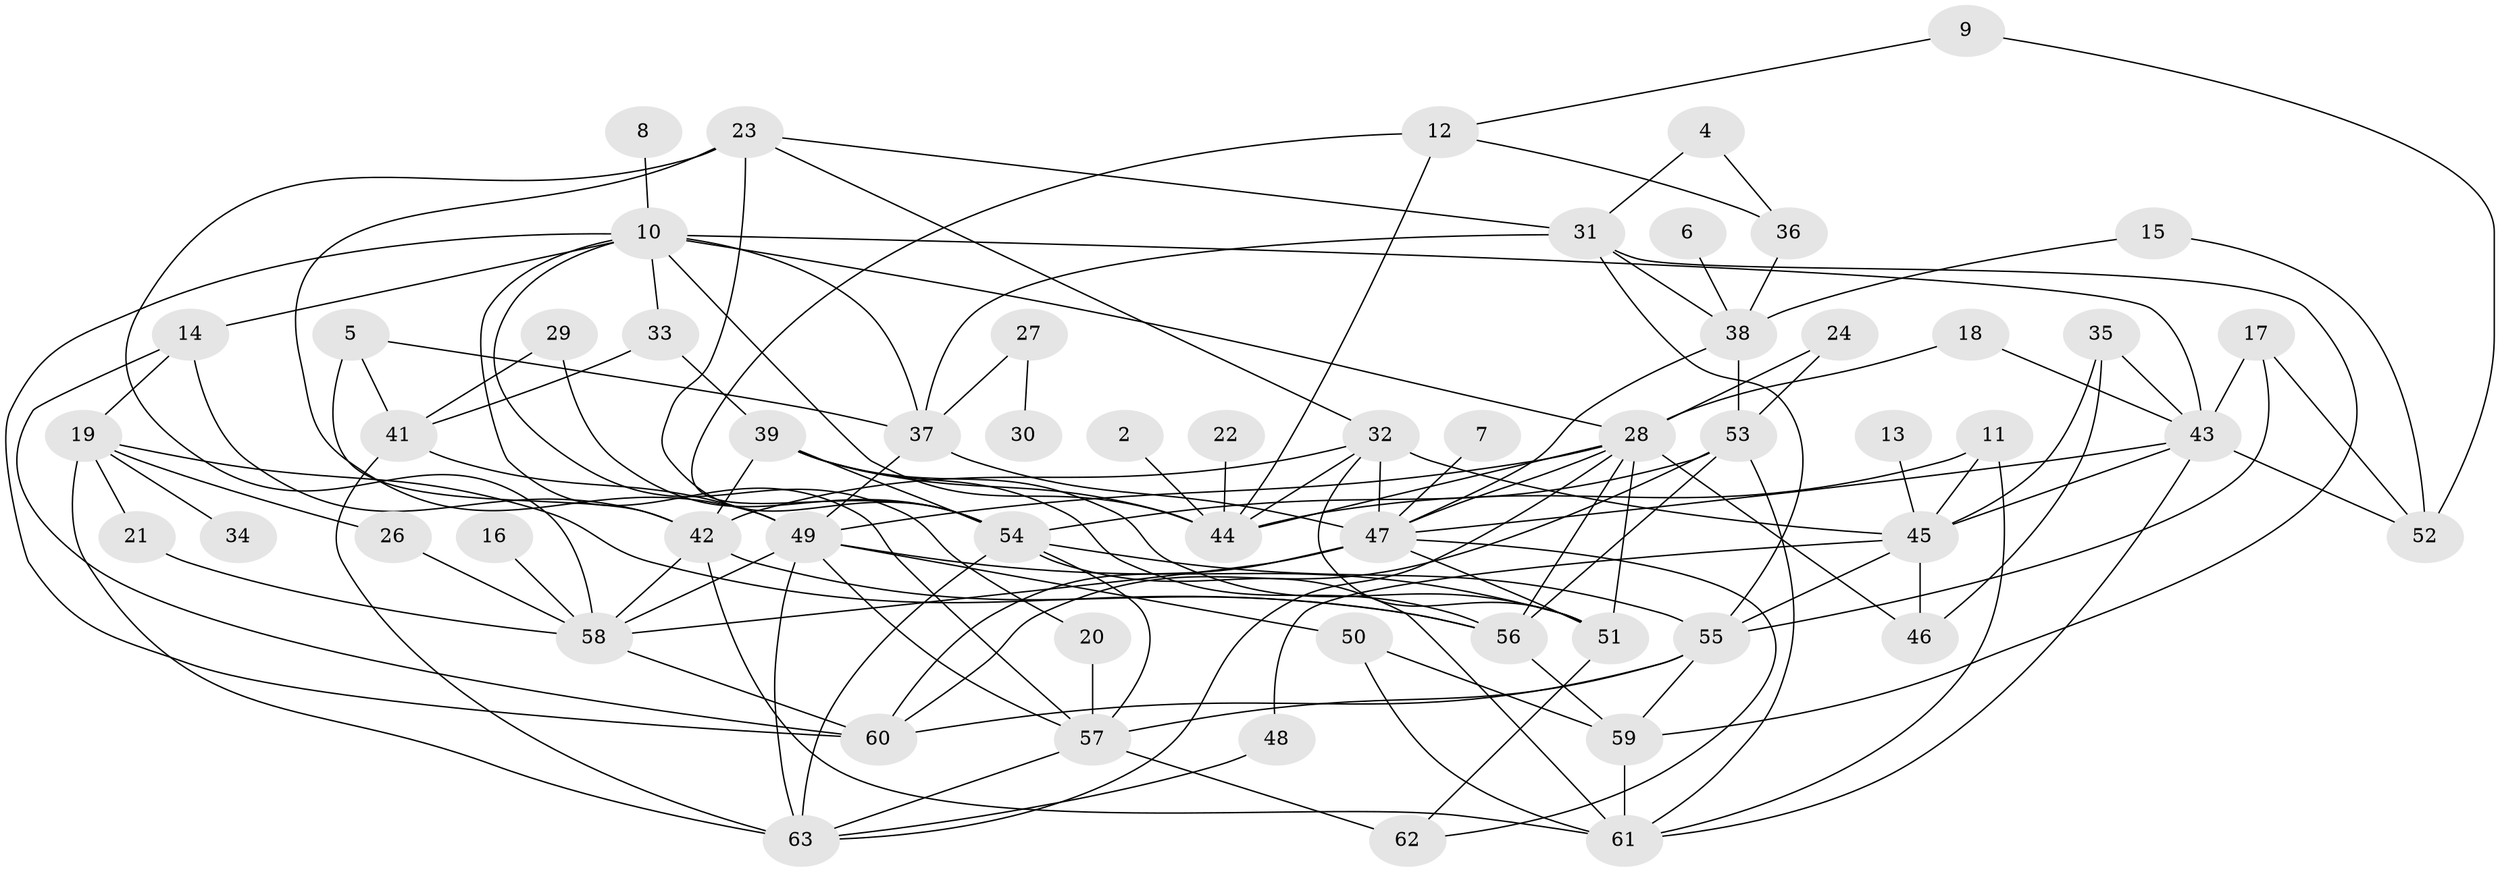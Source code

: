 // original degree distribution, {2: 0.1984126984126984, 0: 0.031746031746031744, 7: 0.015873015873015872, 6: 0.07142857142857142, 3: 0.2777777777777778, 4: 0.15873015873015872, 1: 0.11904761904761904, 5: 0.12698412698412698}
// Generated by graph-tools (version 1.1) at 2025/49/03/09/25 03:49:11]
// undirected, 59 vertices, 130 edges
graph export_dot {
graph [start="1"]
  node [color=gray90,style=filled];
  2;
  4;
  5;
  6;
  7;
  8;
  9;
  10;
  11;
  12;
  13;
  14;
  15;
  16;
  17;
  18;
  19;
  20;
  21;
  22;
  23;
  24;
  26;
  27;
  28;
  29;
  30;
  31;
  32;
  33;
  34;
  35;
  36;
  37;
  38;
  39;
  41;
  42;
  43;
  44;
  45;
  46;
  47;
  48;
  49;
  50;
  51;
  52;
  53;
  54;
  55;
  56;
  57;
  58;
  59;
  60;
  61;
  62;
  63;
  2 -- 44 [weight=1.0];
  4 -- 31 [weight=1.0];
  4 -- 36 [weight=1.0];
  5 -- 37 [weight=1.0];
  5 -- 41 [weight=1.0];
  5 -- 42 [weight=1.0];
  6 -- 38 [weight=1.0];
  7 -- 47 [weight=1.0];
  8 -- 10 [weight=1.0];
  9 -- 12 [weight=1.0];
  9 -- 52 [weight=1.0];
  10 -- 14 [weight=1.0];
  10 -- 20 [weight=1.0];
  10 -- 28 [weight=1.0];
  10 -- 33 [weight=1.0];
  10 -- 37 [weight=1.0];
  10 -- 43 [weight=1.0];
  10 -- 44 [weight=1.0];
  10 -- 57 [weight=1.0];
  10 -- 60 [weight=1.0];
  11 -- 44 [weight=1.0];
  11 -- 45 [weight=1.0];
  11 -- 61 [weight=1.0];
  12 -- 36 [weight=1.0];
  12 -- 44 [weight=1.0];
  12 -- 54 [weight=1.0];
  13 -- 45 [weight=1.0];
  14 -- 19 [weight=1.0];
  14 -- 42 [weight=1.0];
  14 -- 60 [weight=1.0];
  15 -- 38 [weight=1.0];
  15 -- 52 [weight=1.0];
  16 -- 58 [weight=1.0];
  17 -- 43 [weight=1.0];
  17 -- 52 [weight=1.0];
  17 -- 55 [weight=1.0];
  18 -- 28 [weight=1.0];
  18 -- 43 [weight=1.0];
  19 -- 21 [weight=1.0];
  19 -- 26 [weight=1.0];
  19 -- 34 [weight=1.0];
  19 -- 56 [weight=1.0];
  19 -- 63 [weight=1.0];
  20 -- 57 [weight=1.0];
  21 -- 58 [weight=1.0];
  22 -- 44 [weight=1.0];
  23 -- 31 [weight=1.0];
  23 -- 32 [weight=1.0];
  23 -- 49 [weight=1.0];
  23 -- 54 [weight=1.0];
  23 -- 58 [weight=1.0];
  24 -- 28 [weight=1.0];
  24 -- 53 [weight=1.0];
  26 -- 58 [weight=1.0];
  27 -- 30 [weight=1.0];
  27 -- 37 [weight=1.0];
  28 -- 44 [weight=1.0];
  28 -- 46 [weight=1.0];
  28 -- 47 [weight=1.0];
  28 -- 49 [weight=1.0];
  28 -- 51 [weight=1.0];
  28 -- 56 [weight=1.0];
  28 -- 63 [weight=1.0];
  29 -- 41 [weight=1.0];
  29 -- 54 [weight=1.0];
  31 -- 37 [weight=1.0];
  31 -- 38 [weight=1.0];
  31 -- 55 [weight=1.0];
  31 -- 59 [weight=1.0];
  32 -- 42 [weight=1.0];
  32 -- 44 [weight=1.0];
  32 -- 45 [weight=1.0];
  32 -- 47 [weight=1.0];
  32 -- 51 [weight=1.0];
  33 -- 39 [weight=1.0];
  33 -- 41 [weight=1.0];
  35 -- 43 [weight=1.0];
  35 -- 45 [weight=1.0];
  35 -- 46 [weight=1.0];
  36 -- 38 [weight=1.0];
  37 -- 47 [weight=1.0];
  37 -- 49 [weight=1.0];
  38 -- 47 [weight=1.0];
  38 -- 53 [weight=1.0];
  39 -- 42 [weight=1.0];
  39 -- 44 [weight=1.0];
  39 -- 51 [weight=1.0];
  39 -- 54 [weight=1.0];
  39 -- 56 [weight=1.0];
  41 -- 49 [weight=1.0];
  41 -- 63 [weight=1.0];
  42 -- 56 [weight=1.0];
  42 -- 58 [weight=1.0];
  42 -- 61 [weight=1.0];
  43 -- 45 [weight=1.0];
  43 -- 47 [weight=1.0];
  43 -- 52 [weight=1.0];
  43 -- 61 [weight=1.0];
  45 -- 46 [weight=1.0];
  45 -- 48 [weight=1.0];
  45 -- 55 [weight=2.0];
  47 -- 51 [weight=1.0];
  47 -- 58 [weight=1.0];
  47 -- 60 [weight=2.0];
  47 -- 62 [weight=1.0];
  48 -- 63 [weight=1.0];
  49 -- 50 [weight=1.0];
  49 -- 51 [weight=1.0];
  49 -- 57 [weight=1.0];
  49 -- 58 [weight=1.0];
  49 -- 63 [weight=1.0];
  50 -- 59 [weight=1.0];
  50 -- 61 [weight=1.0];
  51 -- 62 [weight=1.0];
  53 -- 54 [weight=2.0];
  53 -- 56 [weight=1.0];
  53 -- 60 [weight=1.0];
  53 -- 61 [weight=1.0];
  54 -- 55 [weight=1.0];
  54 -- 57 [weight=1.0];
  54 -- 61 [weight=1.0];
  54 -- 63 [weight=1.0];
  55 -- 57 [weight=1.0];
  55 -- 59 [weight=1.0];
  55 -- 60 [weight=1.0];
  56 -- 59 [weight=1.0];
  57 -- 62 [weight=1.0];
  57 -- 63 [weight=1.0];
  58 -- 60 [weight=1.0];
  59 -- 61 [weight=1.0];
}
